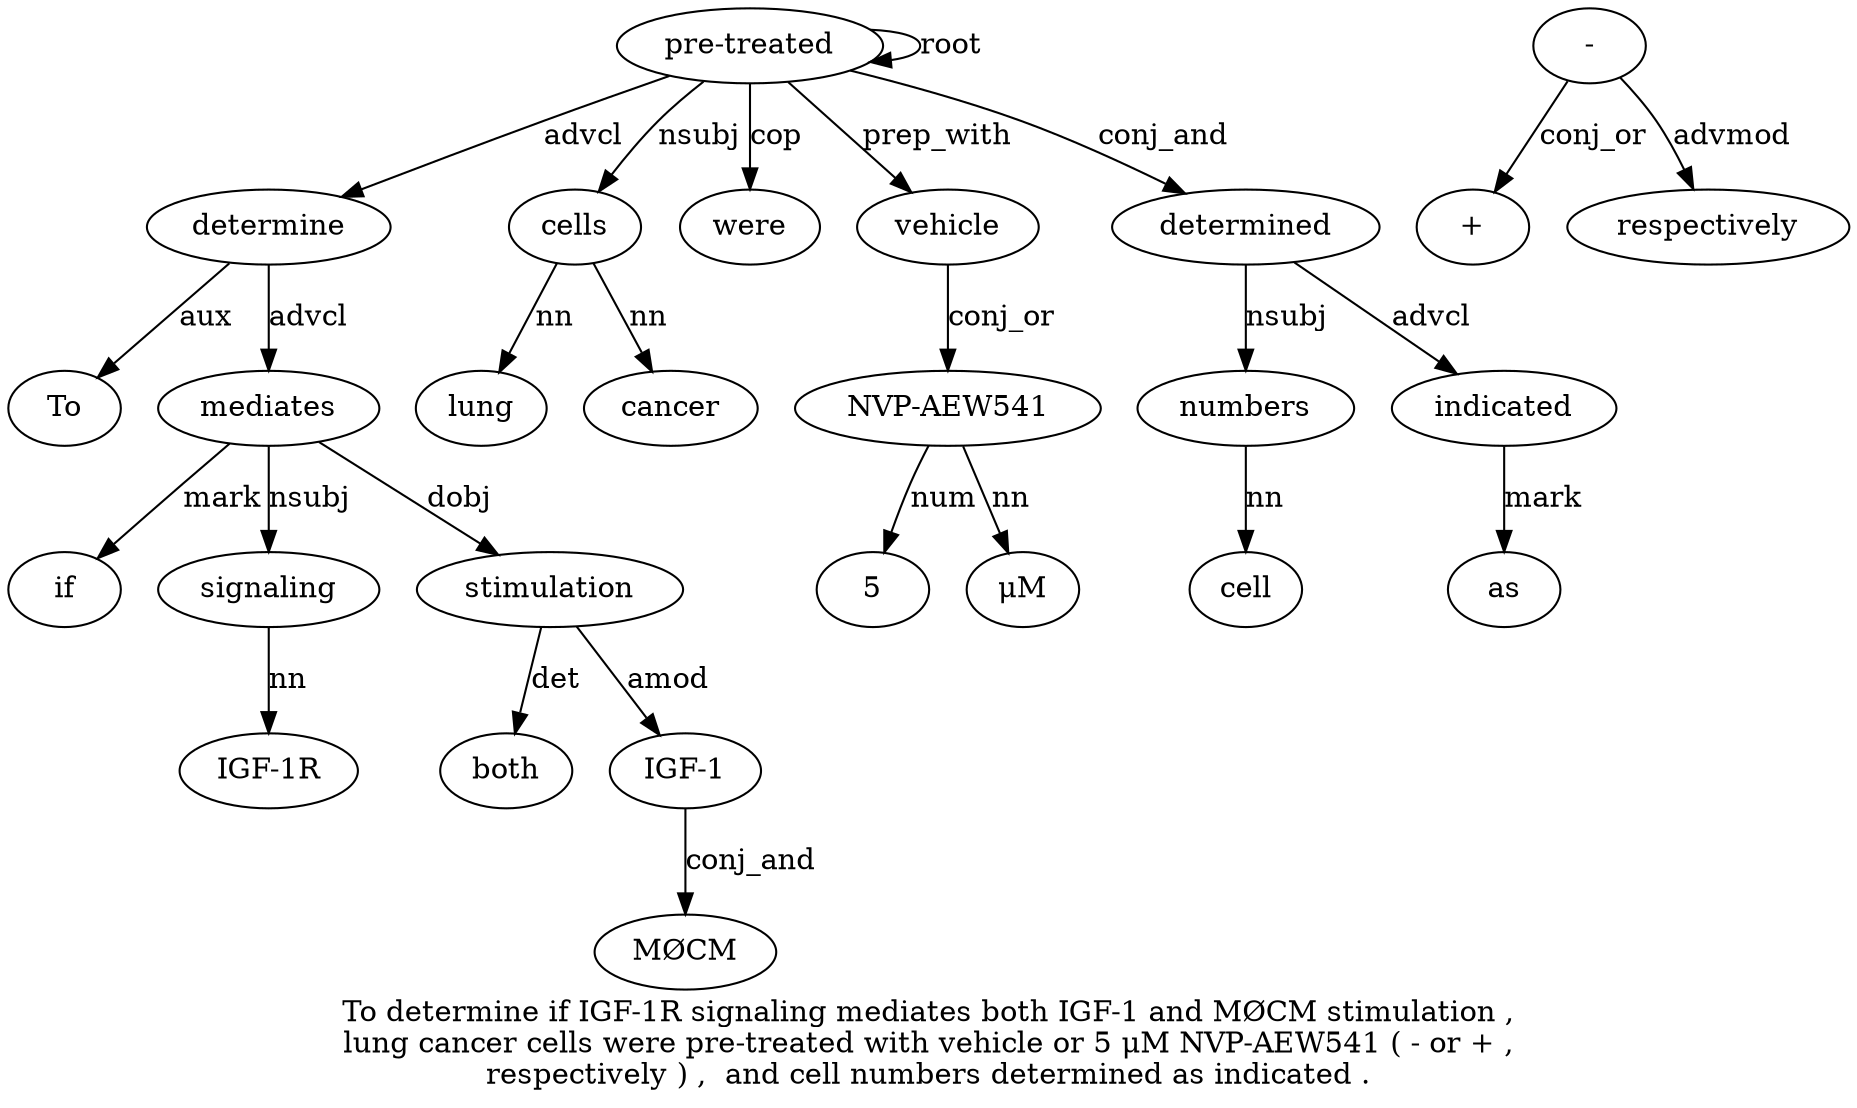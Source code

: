 digraph "To determine if IGF-1R signaling mediates both IGF-1 and MØCM stimulation ,  lung cancer cells were pre-treated with vehicle or 5 μM NVP-AEW541 ( - or + ,  respectively ) ,  and cell numbers determined as indicated ." {
label="To determine if IGF-1R signaling mediates both IGF-1 and MØCM stimulation ,
lung cancer cells were pre-treated with vehicle or 5 μM NVP-AEW541 ( - or + ,
respectively ) ,  and cell numbers determined as indicated .";
determine2 [style=filled, fillcolor=white, label=determine];
To1 [style=filled, fillcolor=white, label=To];
determine2 -> To1  [label=aux];
"pre-treated17" [style=filled, fillcolor=white, label="pre-treated"];
"pre-treated17" -> determine2  [label=advcl];
mediates6 [style=filled, fillcolor=white, label=mediates];
if3 [style=filled, fillcolor=white, label=if];
mediates6 -> if3  [label=mark];
signaling5 [style=filled, fillcolor=white, label=signaling];
"IGF-1R4" [style=filled, fillcolor=white, label="IGF-1R"];
signaling5 -> "IGF-1R4"  [label=nn];
mediates6 -> signaling5  [label=nsubj];
determine2 -> mediates6  [label=advcl];
stimulation11 [style=filled, fillcolor=white, label=stimulation];
both7 [style=filled, fillcolor=white, label=both];
stimulation11 -> both7  [label=det];
"IGF-18" [style=filled, fillcolor=white, label="IGF-1"];
stimulation11 -> "IGF-18"  [label=amod];
"MØCM10" [style=filled, fillcolor=white, label="MØCM"];
"IGF-18" -> "MØCM10"  [label=conj_and];
mediates6 -> stimulation11  [label=dobj];
cells15 [style=filled, fillcolor=white, label=cells];
lung13 [style=filled, fillcolor=white, label=lung];
cells15 -> lung13  [label=nn];
cancer14 [style=filled, fillcolor=white, label=cancer];
cells15 -> cancer14  [label=nn];
"pre-treated17" -> cells15  [label=nsubj];
were16 [style=filled, fillcolor=white, label=were];
"pre-treated17" -> were16  [label=cop];
"pre-treated17" -> "pre-treated17"  [label=root];
vehicle19 [style=filled, fillcolor=white, label=vehicle];
"pre-treated17" -> vehicle19  [label=prep_with];
"NVP-AEW54123" [style=filled, fillcolor=white, label="NVP-AEW541"];
521 [style=filled, fillcolor=white, label=5];
"NVP-AEW54123" -> 521  [label=num];
"μM22" [style=filled, fillcolor=white, label="μM"];
"NVP-AEW54123" -> "μM22"  [label=nn];
vehicle19 -> "NVP-AEW54123"  [label=conj_or];
"-25" [style=filled, fillcolor=white, label="-"];
"+27" [style=filled, fillcolor=white, label="+"];
"-25" -> "+27"  [label=conj_or];
respectively29 [style=filled, fillcolor=white, label=respectively];
"-25" -> respectively29  [label=advmod];
numbers34 [style=filled, fillcolor=white, label=numbers];
cell33 [style=filled, fillcolor=white, label=cell];
numbers34 -> cell33  [label=nn];
determined35 [style=filled, fillcolor=white, label=determined];
determined35 -> numbers34  [label=nsubj];
"pre-treated17" -> determined35  [label=conj_and];
indicated37 [style=filled, fillcolor=white, label=indicated];
as36 [style=filled, fillcolor=white, label=as];
indicated37 -> as36  [label=mark];
determined35 -> indicated37  [label=advcl];
}
